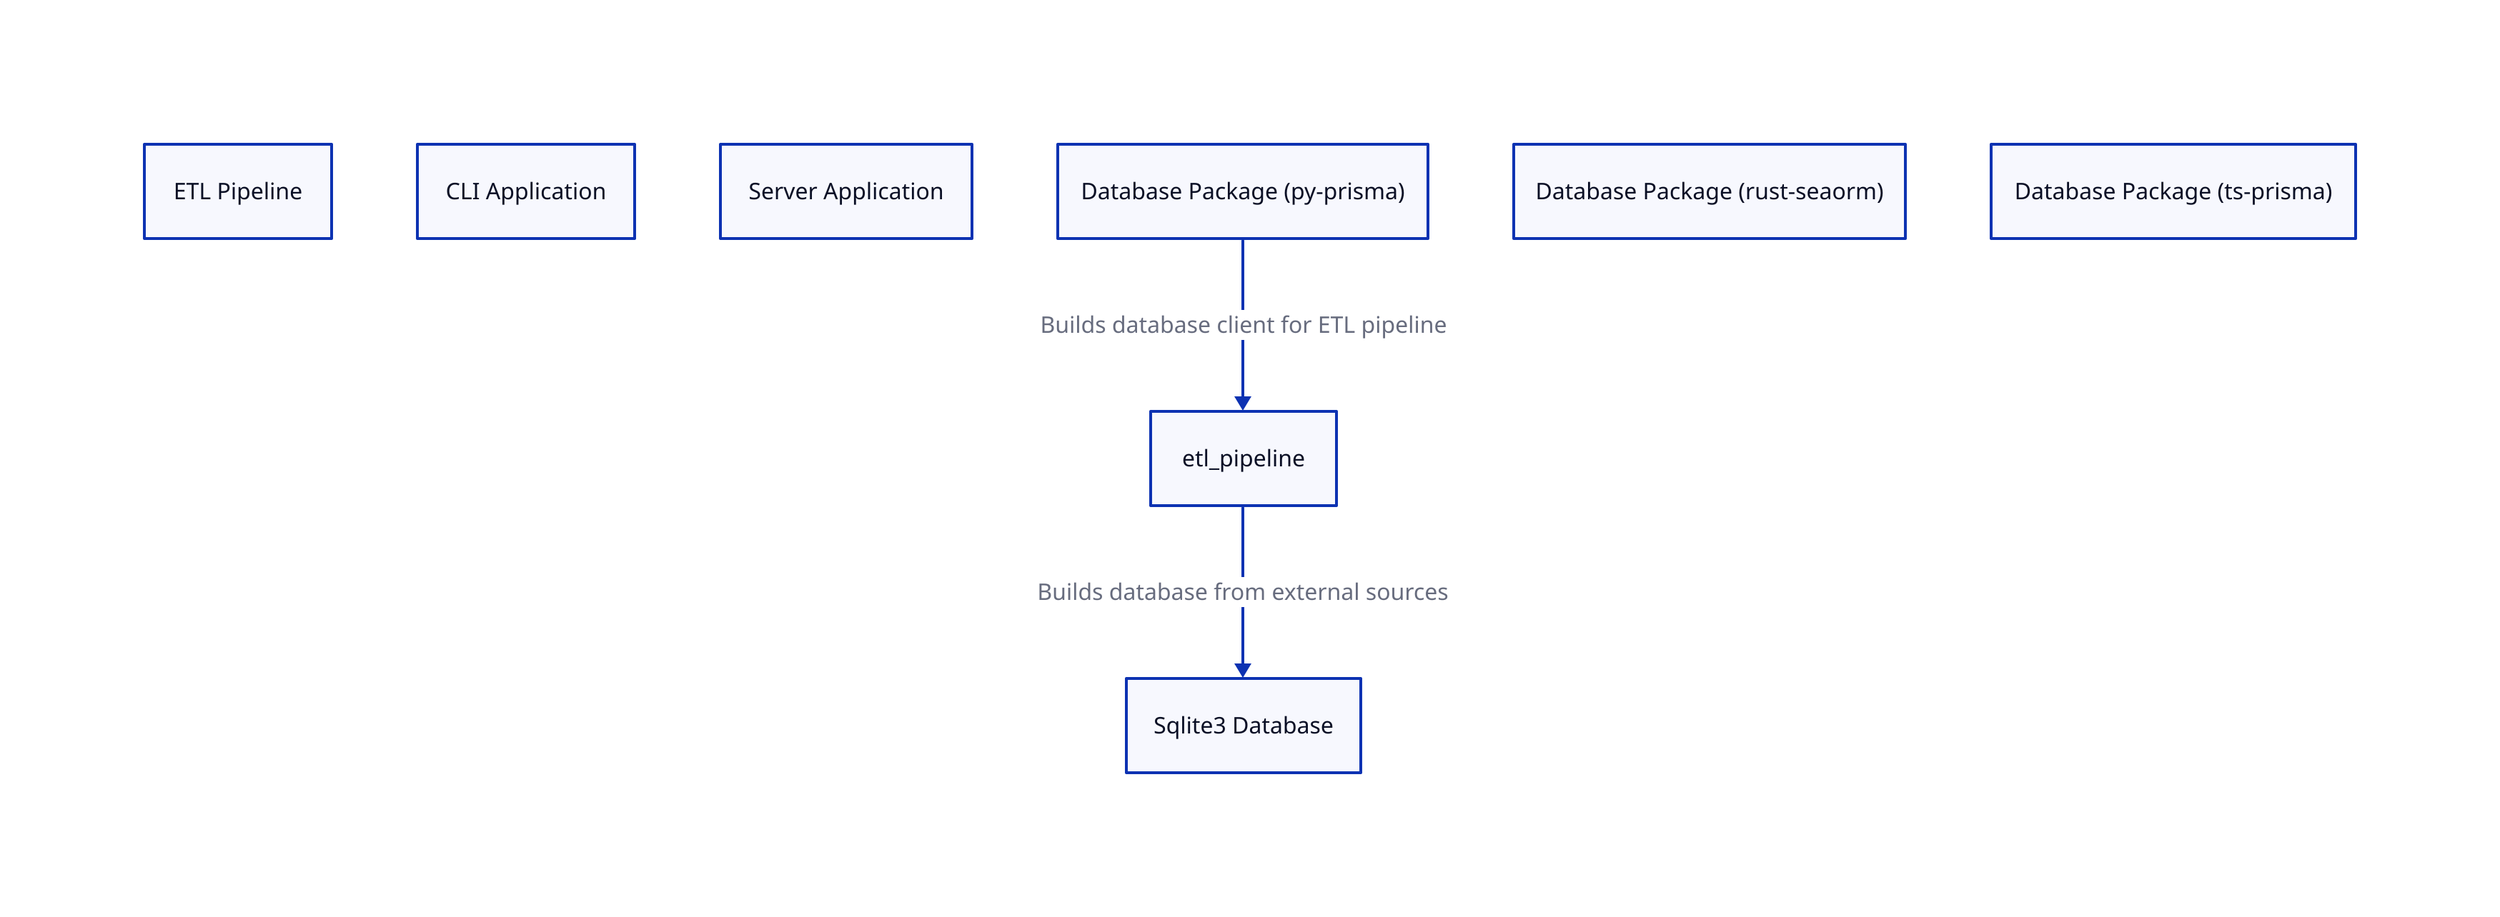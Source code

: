 etl_pipleline: "ETL Pipeline"
sqlite_database: "Sqlite3 Database"
cli_application: "CLI Application"
server_application: "Server Application"
database_package_py: "Database Package (py-prisma)"
database_package_rust: "Database Package (rust-seaorm)"
database_package_typescript: "Database Package (ts-prisma)"

database_package_py -> etl_pipeline: "Builds database client for ETL pipeline"
etl_pipeline -> sqlite_database: "Builds database from external sources"

